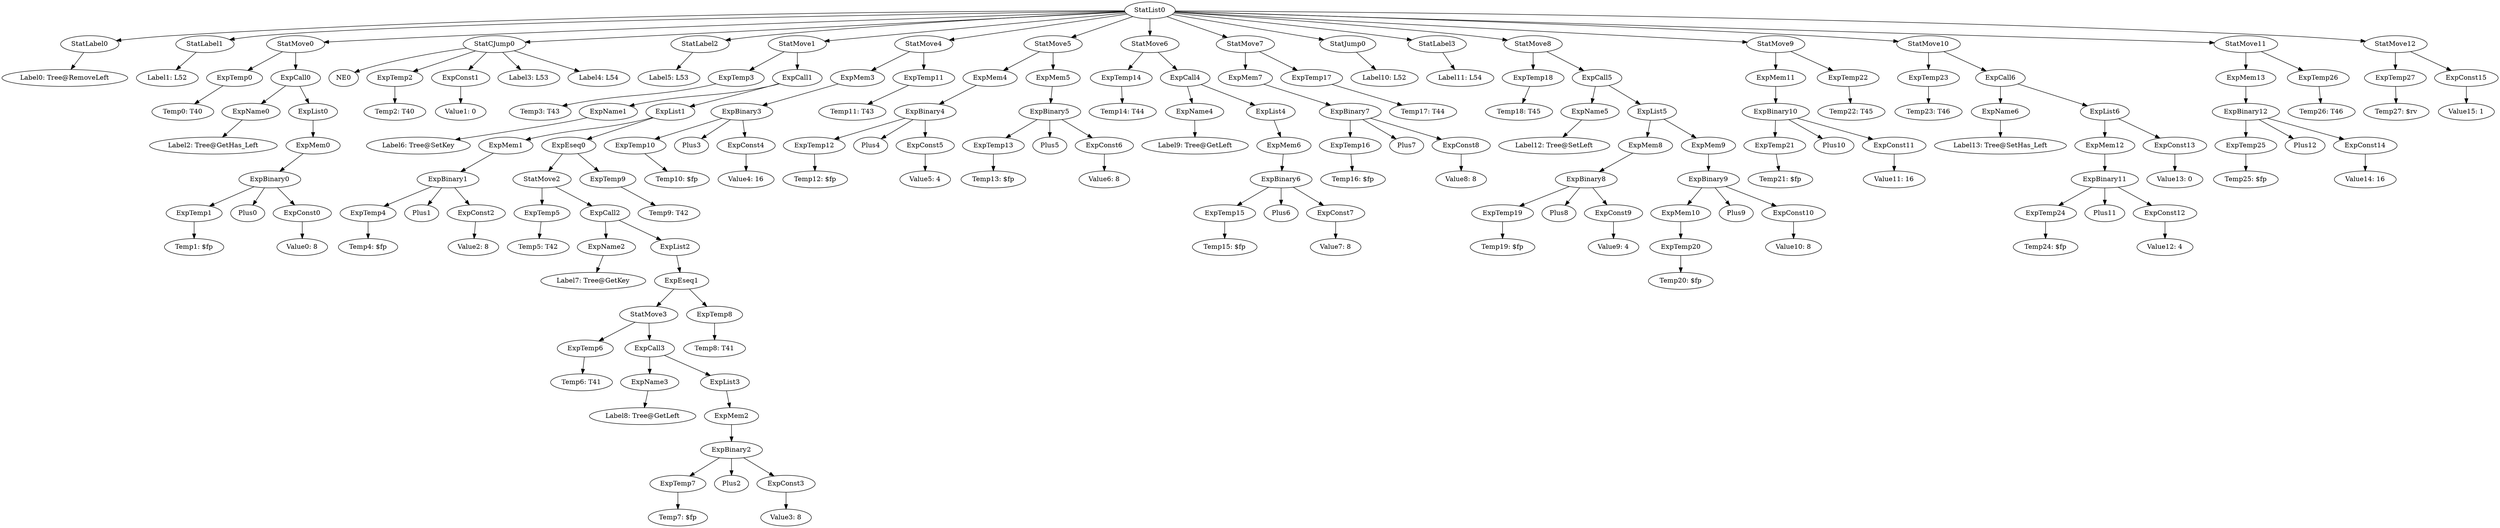 digraph {
	ordering = out;
	ExpConst15 -> "Value15: 1";
	ExpTemp26 -> "Temp26: T46";
	ExpMem13 -> ExpBinary12;
	ExpConst14 -> "Value14: 16";
	ExpTemp25 -> "Temp25: $fp";
	ExpConst13 -> "Value13: 0";
	ExpMem12 -> ExpBinary11;
	ExpConst12 -> "Value12: 4";
	ExpTemp24 -> "Temp24: $fp";
	ExpName6 -> "Label13: Tree@SetHas_Left";
	StatMove10 -> ExpTemp23;
	StatMove10 -> ExpCall6;
	ExpConst4 -> "Value4: 16";
	ExpConst2 -> "Value2: 8";
	ExpConst3 -> "Value3: 8";
	ExpBinary2 -> ExpTemp7;
	ExpBinary2 -> Plus2;
	ExpBinary2 -> ExpConst3;
	ExpMem5 -> ExpBinary5;
	ExpName3 -> "Label8: Tree@GetLeft";
	ExpList3 -> ExpMem2;
	StatMove3 -> ExpTemp6;
	StatMove3 -> ExpCall3;
	ExpList2 -> ExpEseq1;
	ExpTemp22 -> "Temp22: T45";
	ExpTemp6 -> "Temp6: T41";
	StatMove6 -> ExpTemp14;
	StatMove6 -> ExpCall4;
	StatMove2 -> ExpTemp5;
	StatMove2 -> ExpCall2;
	StatLabel0 -> "Label0: Tree@RemoveLeft";
	ExpTemp19 -> "Temp19: $fp";
	ExpMem1 -> ExpBinary1;
	ExpConst6 -> "Value6: 8";
	ExpCall2 -> ExpName2;
	ExpCall2 -> ExpList2;
	ExpCall3 -> ExpName3;
	ExpCall3 -> ExpList3;
	ExpName2 -> "Label7: Tree@GetKey";
	ExpTemp5 -> "Temp5: T42";
	ExpTemp7 -> "Temp7: $fp";
	ExpTemp0 -> "Temp0: T40";
	ExpTemp4 -> "Temp4: $fp";
	ExpBinary12 -> ExpTemp25;
	ExpBinary12 -> Plus12;
	ExpBinary12 -> ExpConst14;
	ExpName5 -> "Label12: Tree@SetLeft";
	ExpBinary0 -> ExpTemp1;
	ExpBinary0 -> Plus0;
	ExpBinary0 -> ExpConst0;
	ExpTemp27 -> "Temp27: $rv";
	ExpList4 -> ExpMem6;
	ExpEseq1 -> StatMove3;
	ExpEseq1 -> ExpTemp8;
	ExpName1 -> "Label6: Tree@SetKey";
	ExpTemp15 -> "Temp15: $fp";
	StatMove0 -> ExpTemp0;
	StatMove0 -> ExpCall0;
	StatMove8 -> ExpTemp18;
	StatMove8 -> ExpCall5;
	ExpMem2 -> ExpBinary2;
	ExpTemp12 -> "Temp12: $fp";
	ExpCall0 -> ExpName0;
	ExpCall0 -> ExpList0;
	StatLabel1 -> "Label1: L52";
	ExpList6 -> ExpMem12;
	ExpList6 -> ExpConst13;
	ExpConst1 -> "Value1: 0";
	ExpMem0 -> ExpBinary0;
	ExpList0 -> ExpMem0;
	StatCJump0 -> NE0;
	StatCJump0 -> ExpTemp2;
	StatCJump0 -> ExpConst1;
	StatCJump0 -> "Label3: L53";
	StatCJump0 -> "Label4: L54";
	ExpCall1 -> ExpName1;
	ExpCall1 -> ExpList1;
	StatJump0 -> "Label10: L52";
	ExpTemp8 -> "Temp8: T41";
	ExpBinary9 -> ExpMem10;
	ExpBinary9 -> Plus9;
	ExpBinary9 -> ExpConst10;
	ExpBinary7 -> ExpTemp16;
	ExpBinary7 -> Plus7;
	ExpBinary7 -> ExpConst8;
	ExpTemp18 -> "Temp18: T45";
	StatMove1 -> ExpTemp3;
	StatMove1 -> ExpCall1;
	ExpTemp2 -> "Temp2: T40";
	ExpConst0 -> "Value0: 8";
	ExpList1 -> ExpMem1;
	ExpList1 -> ExpEseq0;
	ExpTemp1 -> "Temp1: $fp";
	ExpBinary4 -> ExpTemp12;
	ExpBinary4 -> Plus4;
	ExpBinary4 -> ExpConst5;
	ExpTemp9 -> "Temp9: T42";
	ExpCall4 -> ExpName4;
	ExpCall4 -> ExpList4;
	ExpTemp3 -> "Temp3: T43";
	ExpMem3 -> ExpBinary3;
	ExpBinary1 -> ExpTemp4;
	ExpBinary1 -> Plus1;
	ExpBinary1 -> ExpConst2;
	ExpConst10 -> "Value10: 8";
	ExpEseq0 -> StatMove2;
	ExpEseq0 -> ExpTemp9;
	ExpTemp11 -> "Temp11: T43";
	ExpConst5 -> "Value5: 4";
	ExpBinary11 -> ExpTemp24;
	ExpBinary11 -> Plus11;
	ExpBinary11 -> ExpConst12;
	ExpMem4 -> ExpBinary4;
	ExpName4 -> "Label9: Tree@GetLeft";
	ExpTemp13 -> "Temp13: $fp";
	ExpBinary5 -> ExpTemp13;
	ExpBinary5 -> Plus5;
	ExpBinary5 -> ExpConst6;
	StatLabel2 -> "Label5: L53";
	StatMove4 -> ExpMem3;
	StatMove4 -> ExpTemp11;
	StatMove5 -> ExpMem4;
	StatMove5 -> ExpMem5;
	ExpConst9 -> "Value9: 4";
	StatMove12 -> ExpTemp27;
	StatMove12 -> ExpConst15;
	ExpTemp14 -> "Temp14: T44";
	ExpBinary6 -> ExpTemp15;
	ExpBinary6 -> Plus6;
	ExpBinary6 -> ExpConst7;
	ExpTemp16 -> "Temp16: $fp";
	ExpConst7 -> "Value7: 8";
	ExpMem6 -> ExpBinary6;
	StatLabel3 -> "Label11: L54";
	ExpBinary3 -> ExpTemp10;
	ExpBinary3 -> Plus3;
	ExpBinary3 -> ExpConst4;
	ExpMem7 -> ExpBinary7;
	StatMove7 -> ExpMem7;
	StatMove7 -> ExpTemp17;
	ExpBinary10 -> ExpTemp21;
	ExpBinary10 -> Plus10;
	ExpBinary10 -> ExpConst11;
	ExpMem9 -> ExpBinary9;
	ExpTemp23 -> "Temp23: T46";
	ExpTemp17 -> "Temp17: T44";
	ExpTemp21 -> "Temp21: $fp";
	ExpCall5 -> ExpName5;
	ExpCall5 -> ExpList5;
	ExpBinary8 -> ExpTemp19;
	ExpBinary8 -> Plus8;
	ExpBinary8 -> ExpConst9;
	ExpMem8 -> ExpBinary8;
	ExpList5 -> ExpMem8;
	ExpList5 -> ExpMem9;
	ExpConst8 -> "Value8: 8";
	ExpName0 -> "Label2: Tree@GetHas_Left";
	ExpTemp20 -> "Temp20: $fp";
	ExpCall6 -> ExpName6;
	ExpCall6 -> ExpList6;
	ExpTemp10 -> "Temp10: $fp";
	ExpMem10 -> ExpTemp20;
	StatList0 -> StatLabel0;
	StatList0 -> StatLabel1;
	StatList0 -> StatMove0;
	StatList0 -> StatCJump0;
	StatList0 -> StatLabel2;
	StatList0 -> StatMove1;
	StatList0 -> StatMove4;
	StatList0 -> StatMove5;
	StatList0 -> StatMove6;
	StatList0 -> StatMove7;
	StatList0 -> StatJump0;
	StatList0 -> StatLabel3;
	StatList0 -> StatMove8;
	StatList0 -> StatMove9;
	StatList0 -> StatMove10;
	StatList0 -> StatMove11;
	StatList0 -> StatMove12;
	ExpConst11 -> "Value11: 16";
	StatMove11 -> ExpMem13;
	StatMove11 -> ExpTemp26;
	ExpMem11 -> ExpBinary10;
	StatMove9 -> ExpMem11;
	StatMove9 -> ExpTemp22;
}

